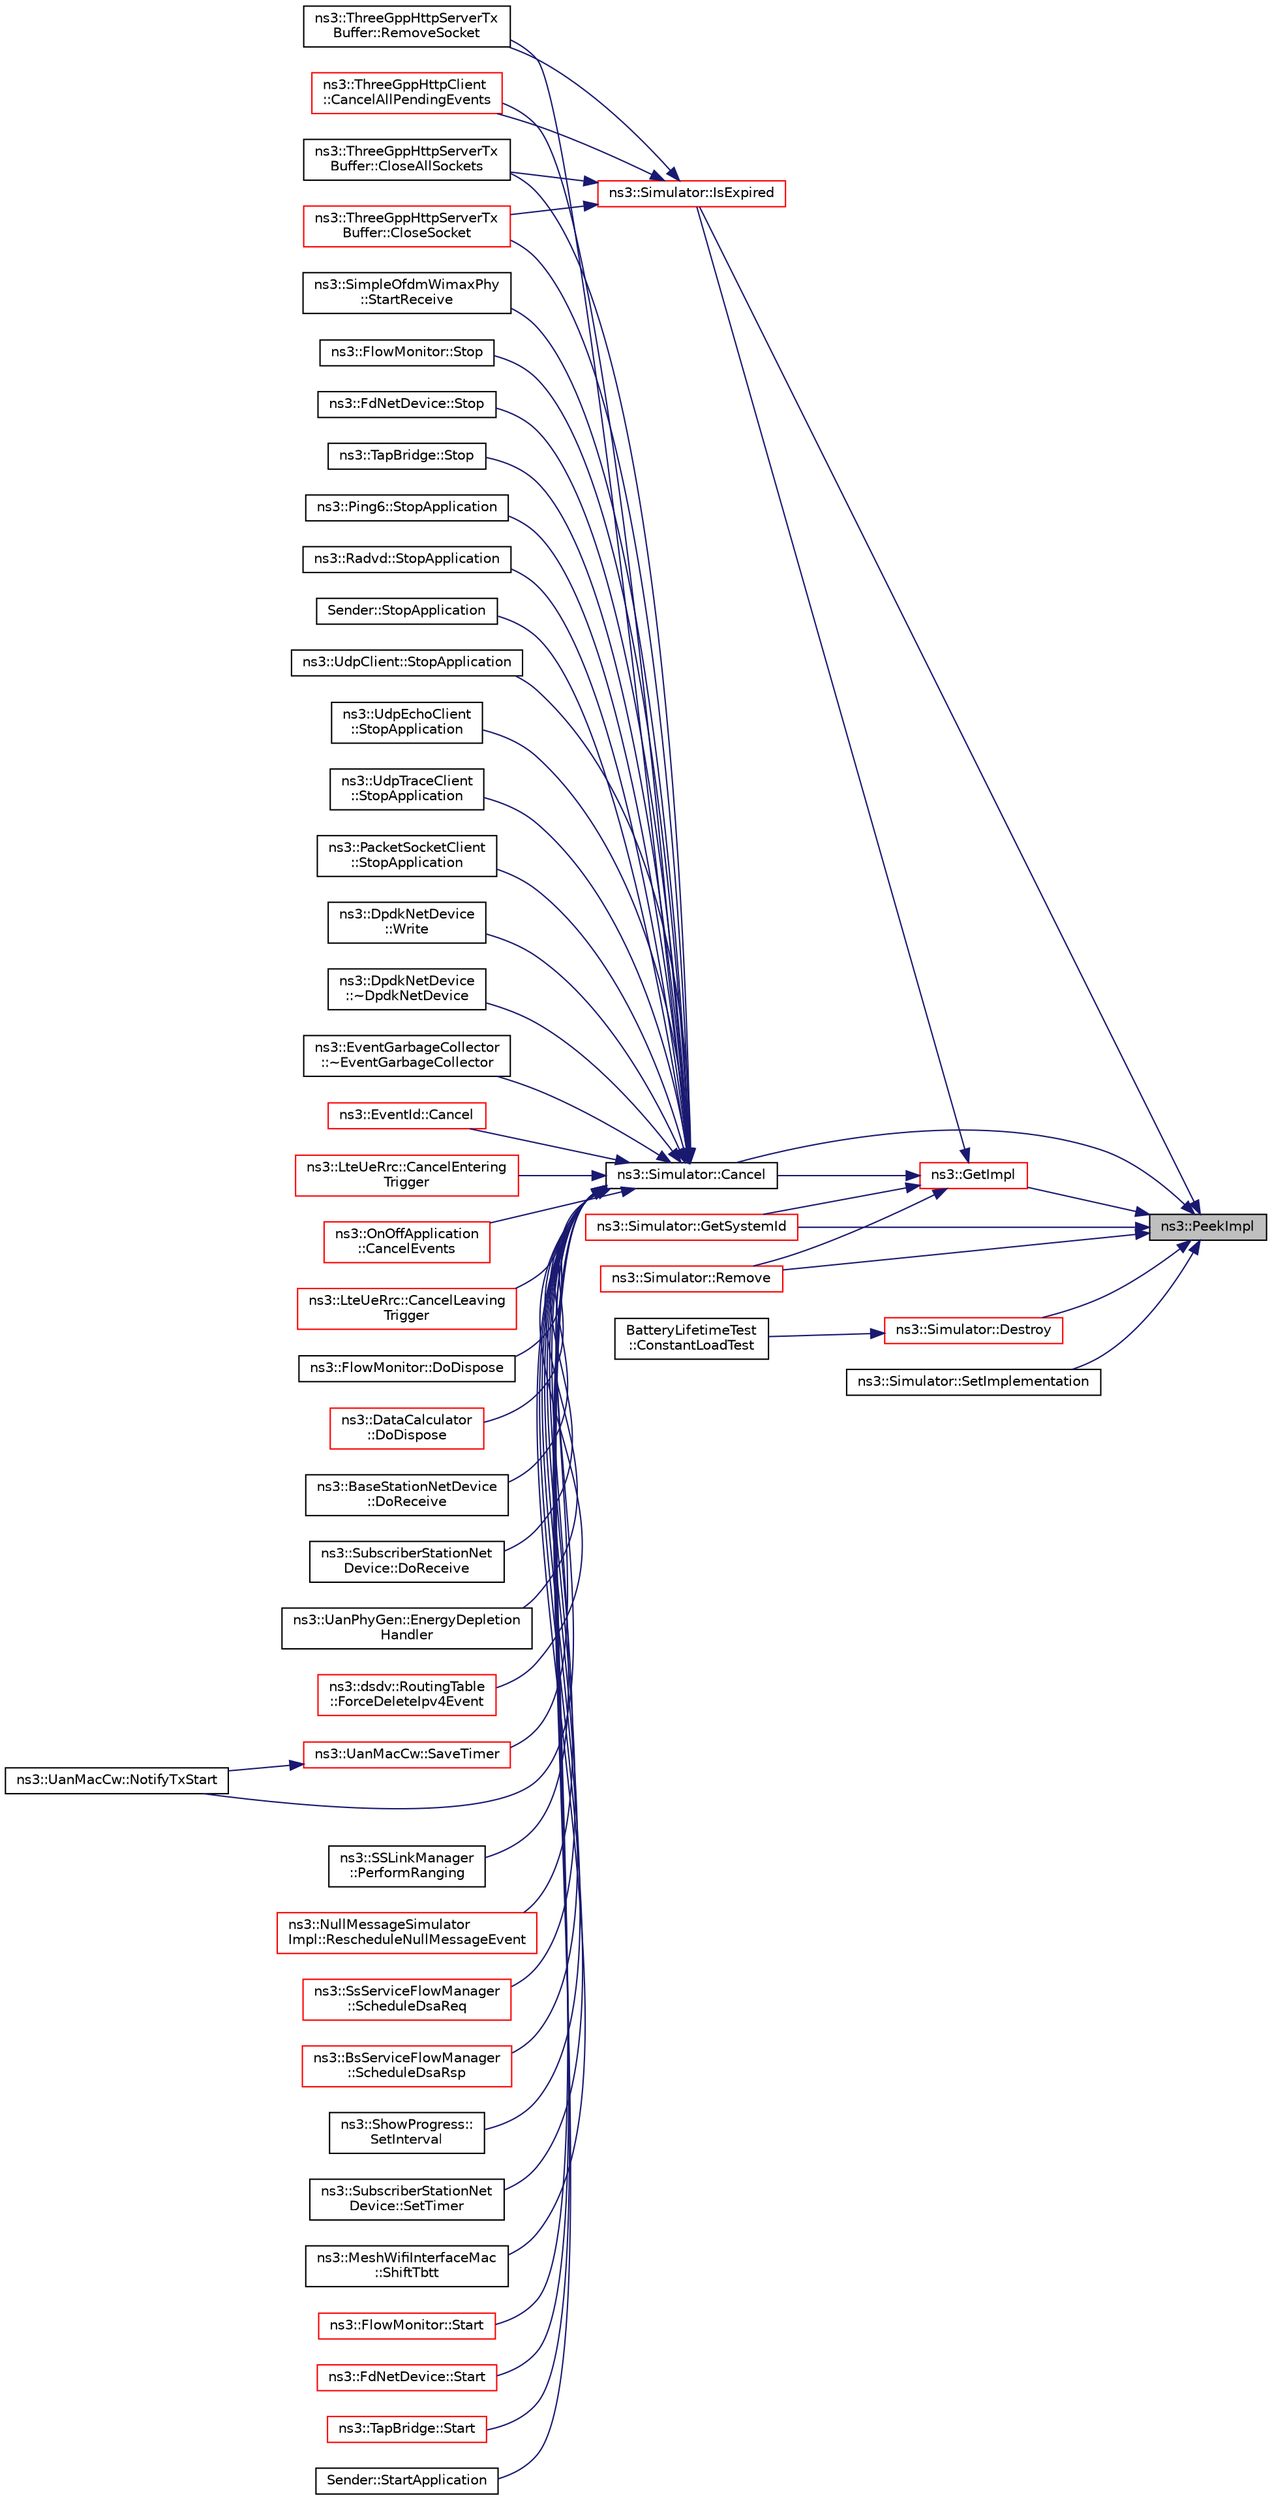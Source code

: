 digraph "ns3::PeekImpl"
{
 // LATEX_PDF_SIZE
  edge [fontname="Helvetica",fontsize="10",labelfontname="Helvetica",labelfontsize="10"];
  node [fontname="Helvetica",fontsize="10",shape=record];
  rankdir="RL";
  Node1 [label="ns3::PeekImpl",height=0.2,width=0.4,color="black", fillcolor="grey75", style="filled", fontcolor="black",tooltip="Get the static SimulatorImpl instance."];
  Node1 -> Node2 [dir="back",color="midnightblue",fontsize="10",style="solid",fontname="Helvetica"];
  Node2 [label="ns3::Simulator::Cancel",height=0.2,width=0.4,color="black", fillcolor="white", style="filled",URL="$classns3_1_1_simulator.html#a1b903a62d6117ef28f7ba3c6500689bf",tooltip="Set the cancel bit on this event: the event's associated function will not be invoked when it expires..."];
  Node2 -> Node3 [dir="back",color="midnightblue",fontsize="10",style="solid",fontname="Helvetica"];
  Node3 [label="ns3::DpdkNetDevice\l::~DpdkNetDevice",height=0.2,width=0.4,color="black", fillcolor="white", style="filled",URL="$classns3_1_1_dpdk_net_device.html#a34d2d295210e4e0a0fe615972c7b2fbc",tooltip="Destructor for the DpdkNetDevice."];
  Node2 -> Node4 [dir="back",color="midnightblue",fontsize="10",style="solid",fontname="Helvetica"];
  Node4 [label="ns3::EventGarbageCollector\l::~EventGarbageCollector",height=0.2,width=0.4,color="black", fillcolor="white", style="filled",URL="$classns3_1_1_event_garbage_collector.html#ad77d417d7db0bf411456bc8f94bd2b90",tooltip=" "];
  Node2 -> Node5 [dir="back",color="midnightblue",fontsize="10",style="solid",fontname="Helvetica"];
  Node5 [label="ns3::EventId::Cancel",height=0.2,width=0.4,color="red", fillcolor="white", style="filled",URL="$classns3_1_1_event_id.html#a993ae94e48e014e1afd47edb16db7a11",tooltip="This method is syntactic sugar for the ns3::Simulator::Cancel method."];
  Node2 -> Node504 [dir="back",color="midnightblue",fontsize="10",style="solid",fontname="Helvetica"];
  Node504 [label="ns3::ThreeGppHttpClient\l::CancelAllPendingEvents",height=0.2,width=0.4,color="red", fillcolor="white", style="filled",URL="$classns3_1_1_three_gpp_http_client.html#a86b8bdd3934110f7e15bb3f2fdcedcc4",tooltip="Cancels m_eventRequestMainObject, m_eventRequestEmbeddedObject, and m_eventParseMainObject."];
  Node2 -> Node510 [dir="back",color="midnightblue",fontsize="10",style="solid",fontname="Helvetica"];
  Node510 [label="ns3::LteUeRrc::CancelEntering\lTrigger",height=0.2,width=0.4,color="red", fillcolor="white", style="filled",URL="$classns3_1_1_lte_ue_rrc.html#a9221d85411de5dd375b71b44e3331c5c",tooltip="Clear all the waiting triggers in m_enteringTriggerQueue which are associated with the given measurem..."];
  Node2 -> Node519 [dir="back",color="midnightblue",fontsize="10",style="solid",fontname="Helvetica"];
  Node519 [label="ns3::OnOffApplication\l::CancelEvents",height=0.2,width=0.4,color="red", fillcolor="white", style="filled",URL="$classns3_1_1_on_off_application.html#afb253c6f54b73e7ca4599ad5541bce5c",tooltip="Cancel all pending events."];
  Node2 -> Node528 [dir="back",color="midnightblue",fontsize="10",style="solid",fontname="Helvetica"];
  Node528 [label="ns3::LteUeRrc::CancelLeaving\lTrigger",height=0.2,width=0.4,color="red", fillcolor="white", style="filled",URL="$classns3_1_1_lte_ue_rrc.html#a3e35c475cfb5361222f1556bfbd3111d",tooltip="Clear all the waiting triggers in m_leavingTriggerQueue which are associated with the given measureme..."];
  Node2 -> Node530 [dir="back",color="midnightblue",fontsize="10",style="solid",fontname="Helvetica"];
  Node530 [label="ns3::ThreeGppHttpServerTx\lBuffer::CloseAllSockets",height=0.2,width=0.4,color="black", fillcolor="white", style="filled",URL="$classns3_1_1_three_gpp_http_server_tx_buffer.html#a430ce0162f6c3b72dd7f7b54115815f3",tooltip="Close and remove all stored sockets, hence clearing the buffer."];
  Node2 -> Node531 [dir="back",color="midnightblue",fontsize="10",style="solid",fontname="Helvetica"];
  Node531 [label="ns3::ThreeGppHttpServerTx\lBuffer::CloseSocket",height=0.2,width=0.4,color="red", fillcolor="white", style="filled",URL="$classns3_1_1_three_gpp_http_server_tx_buffer.html#a97f0d9305b9477a34880f2e953a2593b",tooltip="Close and remove a socket and its associated transmission buffer, and then unset the socket's callbac..."];
  Node2 -> Node533 [dir="back",color="midnightblue",fontsize="10",style="solid",fontname="Helvetica"];
  Node533 [label="ns3::FlowMonitor::DoDispose",height=0.2,width=0.4,color="black", fillcolor="white", style="filled",URL="$classns3_1_1_flow_monitor.html#ace3e74ed05b18253c25e7c6db115cdec",tooltip="Destructor implementation."];
  Node2 -> Node534 [dir="back",color="midnightblue",fontsize="10",style="solid",fontname="Helvetica"];
  Node534 [label="ns3::DataCalculator\l::DoDispose",height=0.2,width=0.4,color="red", fillcolor="white", style="filled",URL="$classns3_1_1_data_calculator.html#ab131de1ac0b2259992b1aeaca778c75b",tooltip="Destructor implementation."];
  Node2 -> Node540 [dir="back",color="midnightblue",fontsize="10",style="solid",fontname="Helvetica"];
  Node540 [label="ns3::BaseStationNetDevice\l::DoReceive",height=0.2,width=0.4,color="black", fillcolor="white", style="filled",URL="$classns3_1_1_base_station_net_device.html#a0a6bf3deb17ab1adde07a1ed62875067",tooltip="Receive packet."];
  Node2 -> Node541 [dir="back",color="midnightblue",fontsize="10",style="solid",fontname="Helvetica"];
  Node541 [label="ns3::SubscriberStationNet\lDevice::DoReceive",height=0.2,width=0.4,color="black", fillcolor="white", style="filled",URL="$classns3_1_1_subscriber_station_net_device.html#a2cdd421837891adea005eb7cde668a1f",tooltip="Receive a packet."];
  Node2 -> Node542 [dir="back",color="midnightblue",fontsize="10",style="solid",fontname="Helvetica"];
  Node542 [label="ns3::UanPhyGen::EnergyDepletion\lHandler",height=0.2,width=0.4,color="black", fillcolor="white", style="filled",URL="$classns3_1_1_uan_phy_gen.html#a9fc9ae8608f76b03504e72f555e72aa8",tooltip="Handle the energy depletion event."];
  Node2 -> Node543 [dir="back",color="midnightblue",fontsize="10",style="solid",fontname="Helvetica"];
  Node543 [label="ns3::dsdv::RoutingTable\l::ForceDeleteIpv4Event",height=0.2,width=0.4,color="red", fillcolor="white", style="filled",URL="$classns3_1_1dsdv_1_1_routing_table.html#a39f4b7725caafbc6cd9f7c5821470d51",tooltip="Force delete an update waiting for settling time to complete as a better update to same destination w..."];
  Node2 -> Node548 [dir="back",color="midnightblue",fontsize="10",style="solid",fontname="Helvetica"];
  Node548 [label="ns3::UanMacCw::NotifyTxStart",height=0.2,width=0.4,color="black", fillcolor="white", style="filled",URL="$classns3_1_1_uan_mac_cw.html#a1b2946271fb366ede005bd76d8a841ec",tooltip="Called when transmission starts from Phy object."];
  Node2 -> Node549 [dir="back",color="midnightblue",fontsize="10",style="solid",fontname="Helvetica"];
  Node549 [label="ns3::SSLinkManager\l::PerformRanging",height=0.2,width=0.4,color="black", fillcolor="white", style="filled",URL="$classns3_1_1_s_s_link_manager.html#acd42fe66d1a247c52410fb6082e994d1",tooltip="Perform ranging."];
  Node2 -> Node550 [dir="back",color="midnightblue",fontsize="10",style="solid",fontname="Helvetica"];
  Node550 [label="ns3::ThreeGppHttpServerTx\lBuffer::RemoveSocket",height=0.2,width=0.4,color="black", fillcolor="white", style="filled",URL="$classns3_1_1_three_gpp_http_server_tx_buffer.html#afdeeacae085b41b4fe3d1f700d0499d2",tooltip="Remove a socket and its associated transmission buffer, and then unset the socket's callbacks to prev..."];
  Node2 -> Node551 [dir="back",color="midnightblue",fontsize="10",style="solid",fontname="Helvetica"];
  Node551 [label="ns3::NullMessageSimulator\lImpl::RescheduleNullMessageEvent",height=0.2,width=0.4,color="red", fillcolor="white", style="filled",URL="$classns3_1_1_null_message_simulator_impl.html#addc65b52a532801e4f2dc1fdffce2a66",tooltip=" "];
  Node2 -> Node554 [dir="back",color="midnightblue",fontsize="10",style="solid",fontname="Helvetica"];
  Node554 [label="ns3::UanMacCw::SaveTimer",height=0.2,width=0.4,color="red", fillcolor="white", style="filled",URL="$classns3_1_1_uan_mac_cw.html#adf36d5205c9faa7ed420ba1dce1114b2",tooltip="Cancel SendEvent and save remaining delay."];
  Node554 -> Node548 [dir="back",color="midnightblue",fontsize="10",style="solid",fontname="Helvetica"];
  Node2 -> Node557 [dir="back",color="midnightblue",fontsize="10",style="solid",fontname="Helvetica"];
  Node557 [label="ns3::SsServiceFlowManager\l::ScheduleDsaReq",height=0.2,width=0.4,color="red", fillcolor="white", style="filled",URL="$classns3_1_1_ss_service_flow_manager.html#a052a9d96dea7f79a7408d19a9a20b875",tooltip="Schedule DSA response."];
  Node2 -> Node560 [dir="back",color="midnightblue",fontsize="10",style="solid",fontname="Helvetica"];
  Node560 [label="ns3::BsServiceFlowManager\l::ScheduleDsaRsp",height=0.2,width=0.4,color="red", fillcolor="white", style="filled",URL="$classns3_1_1_bs_service_flow_manager.html#a70acd126e153faa38588075406ec1d5b",tooltip="Create DSA response function."];
  Node2 -> Node562 [dir="back",color="midnightblue",fontsize="10",style="solid",fontname="Helvetica"];
  Node562 [label="ns3::ShowProgress::\lSetInterval",height=0.2,width=0.4,color="black", fillcolor="white", style="filled",URL="$classns3_1_1_show_progress.html#ad654c9631d39ccc4f914ef32f98c626b",tooltip="Set the target update interval, in wallclock time."];
  Node2 -> Node563 [dir="back",color="midnightblue",fontsize="10",style="solid",fontname="Helvetica"];
  Node563 [label="ns3::SubscriberStationNet\lDevice::SetTimer",height=0.2,width=0.4,color="black", fillcolor="white", style="filled",URL="$classns3_1_1_subscriber_station_net_device.html#a6eecf760ab983e9d6d44c76d356fce9b",tooltip="Set timer."];
  Node2 -> Node386 [dir="back",color="midnightblue",fontsize="10",style="solid",fontname="Helvetica"];
  Node386 [label="ns3::MeshWifiInterfaceMac\l::ShiftTbtt",height=0.2,width=0.4,color="black", fillcolor="white", style="filled",URL="$classns3_1_1_mesh_wifi_interface_mac.html#a3390bb70ec47d738f6ffb37c476bbcfc",tooltip="Shift TBTT."];
  Node2 -> Node564 [dir="back",color="midnightblue",fontsize="10",style="solid",fontname="Helvetica"];
  Node564 [label="ns3::FlowMonitor::Start",height=0.2,width=0.4,color="red", fillcolor="white", style="filled",URL="$classns3_1_1_flow_monitor.html#a32cb7ddc6d0956518a59f7ed91de7f6d",tooltip="Set the time, counting from the current time, from which to start monitoring flows."];
  Node2 -> Node567 [dir="back",color="midnightblue",fontsize="10",style="solid",fontname="Helvetica"];
  Node567 [label="ns3::FdNetDevice::Start",height=0.2,width=0.4,color="red", fillcolor="white", style="filled",URL="$classns3_1_1_fd_net_device.html#a32bda505142d81a4092048bf200ee6fc",tooltip="Set a start time for the device."];
  Node2 -> Node569 [dir="back",color="midnightblue",fontsize="10",style="solid",fontname="Helvetica"];
  Node569 [label="ns3::TapBridge::Start",height=0.2,width=0.4,color="red", fillcolor="white", style="filled",URL="$classns3_1_1_tap_bridge.html#a729662b8454d1c8202add94ebf389bb9",tooltip="Set a start time for the device."];
  Node2 -> Node571 [dir="back",color="midnightblue",fontsize="10",style="solid",fontname="Helvetica"];
  Node571 [label="Sender::StartApplication",height=0.2,width=0.4,color="black", fillcolor="white", style="filled",URL="$class_sender.html#a6ddb1e43ae44d714a30f5184ad427b5f",tooltip="Application specific startup code."];
  Node2 -> Node572 [dir="back",color="midnightblue",fontsize="10",style="solid",fontname="Helvetica"];
  Node572 [label="ns3::SimpleOfdmWimaxPhy\l::StartReceive",height=0.2,width=0.4,color="black", fillcolor="white", style="filled",URL="$classns3_1_1_simple_ofdm_wimax_phy.html#afd0ada1680b119d166fb3cf65d804f13",tooltip="start the reception of a fec block"];
  Node2 -> Node573 [dir="back",color="midnightblue",fontsize="10",style="solid",fontname="Helvetica"];
  Node573 [label="ns3::FlowMonitor::Stop",height=0.2,width=0.4,color="black", fillcolor="white", style="filled",URL="$classns3_1_1_flow_monitor.html#a8b6fba3b1978adf6747189d7b2a3d2cc",tooltip="Set the time, counting from the current time, from which to stop monitoring flows."];
  Node2 -> Node574 [dir="back",color="midnightblue",fontsize="10",style="solid",fontname="Helvetica"];
  Node574 [label="ns3::FdNetDevice::Stop",height=0.2,width=0.4,color="black", fillcolor="white", style="filled",URL="$classns3_1_1_fd_net_device.html#a6849d18a8f1ed78077207057dce6c7ca",tooltip="Set a stop time for the device."];
  Node2 -> Node575 [dir="back",color="midnightblue",fontsize="10",style="solid",fontname="Helvetica"];
  Node575 [label="ns3::TapBridge::Stop",height=0.2,width=0.4,color="black", fillcolor="white", style="filled",URL="$classns3_1_1_tap_bridge.html#ab94057d00c75768838fe783eaff278e3",tooltip="Set a stop time for the device."];
  Node2 -> Node576 [dir="back",color="midnightblue",fontsize="10",style="solid",fontname="Helvetica"];
  Node576 [label="ns3::Ping6::StopApplication",height=0.2,width=0.4,color="black", fillcolor="white", style="filled",URL="$classns3_1_1_ping6.html#a825748c9021a08f526de4373a920861d",tooltip="Stop the application."];
  Node2 -> Node577 [dir="back",color="midnightblue",fontsize="10",style="solid",fontname="Helvetica"];
  Node577 [label="ns3::Radvd::StopApplication",height=0.2,width=0.4,color="black", fillcolor="white", style="filled",URL="$classns3_1_1_radvd.html#a8aaf0b7f7329e72a67f1293b01e60341",tooltip="Stop the application."];
  Node2 -> Node578 [dir="back",color="midnightblue",fontsize="10",style="solid",fontname="Helvetica"];
  Node578 [label="Sender::StopApplication",height=0.2,width=0.4,color="black", fillcolor="white", style="filled",URL="$class_sender.html#afa908d9d4defee077723f2928c0b3bd5",tooltip="Application specific shutdown code."];
  Node2 -> Node579 [dir="back",color="midnightblue",fontsize="10",style="solid",fontname="Helvetica"];
  Node579 [label="ns3::UdpClient::StopApplication",height=0.2,width=0.4,color="black", fillcolor="white", style="filled",URL="$classns3_1_1_udp_client.html#affb385b7a19c3dc83359787d55226712",tooltip="Application specific shutdown code."];
  Node2 -> Node580 [dir="back",color="midnightblue",fontsize="10",style="solid",fontname="Helvetica"];
  Node580 [label="ns3::UdpEchoClient\l::StopApplication",height=0.2,width=0.4,color="black", fillcolor="white", style="filled",URL="$classns3_1_1_udp_echo_client.html#ae7aba9059fa05430d62583804f1504c6",tooltip="Application specific shutdown code."];
  Node2 -> Node581 [dir="back",color="midnightblue",fontsize="10",style="solid",fontname="Helvetica"];
  Node581 [label="ns3::UdpTraceClient\l::StopApplication",height=0.2,width=0.4,color="black", fillcolor="white", style="filled",URL="$structns3_1_1_udp_trace_client.html#a29693203c27eb211932a0955934bfe7f",tooltip="Application specific shutdown code."];
  Node2 -> Node582 [dir="back",color="midnightblue",fontsize="10",style="solid",fontname="Helvetica"];
  Node582 [label="ns3::PacketSocketClient\l::StopApplication",height=0.2,width=0.4,color="black", fillcolor="white", style="filled",URL="$classns3_1_1_packet_socket_client.html#ac5a664a8c6265dafd8e45b5897d27545",tooltip="Application specific shutdown code."];
  Node2 -> Node583 [dir="back",color="midnightblue",fontsize="10",style="solid",fontname="Helvetica"];
  Node583 [label="ns3::DpdkNetDevice\l::Write",height=0.2,width=0.4,color="black", fillcolor="white", style="filled",URL="$classns3_1_1_dpdk_net_device.html#ae9aa24cd0471683b424a54a44e56e3ce",tooltip="Write packet data to device."];
  Node1 -> Node584 [dir="back",color="midnightblue",fontsize="10",style="solid",fontname="Helvetica"];
  Node584 [label="ns3::Simulator::Destroy",height=0.2,width=0.4,color="red", fillcolor="white", style="filled",URL="$classns3_1_1_simulator.html#a2a056e59a6623225df0957eda0ee8252",tooltip="Execute the events scheduled with ScheduleDestroy()."];
  Node584 -> Node585 [dir="back",color="midnightblue",fontsize="10",style="solid",fontname="Helvetica"];
  Node585 [label="BatteryLifetimeTest\l::ConstantLoadTest",height=0.2,width=0.4,color="black", fillcolor="white", style="filled",URL="$class_battery_lifetime_test.html#a5cfb6c588872035454feb525491b1d52",tooltip=" "];
  Node1 -> Node620 [dir="back",color="midnightblue",fontsize="10",style="solid",fontname="Helvetica"];
  Node620 [label="ns3::GetImpl",height=0.2,width=0.4,color="red", fillcolor="white", style="filled",URL="$group__simulator.html#ga42eb4eddad41528d4d99794a3dae3fd0",tooltip="Get the SimulatorImpl singleton."];
  Node620 -> Node2 [dir="back",color="midnightblue",fontsize="10",style="solid",fontname="Helvetica"];
  Node620 -> Node788 [dir="back",color="midnightblue",fontsize="10",style="solid",fontname="Helvetica"];
  Node788 [label="ns3::Simulator::GetSystemId",height=0.2,width=0.4,color="red", fillcolor="white", style="filled",URL="$classns3_1_1_simulator.html#ac956436096243081b306fe4d95040d42",tooltip="Get the system id of this simulator."];
  Node620 -> Node790 [dir="back",color="midnightblue",fontsize="10",style="solid",fontname="Helvetica"];
  Node790 [label="ns3::Simulator::IsExpired",height=0.2,width=0.4,color="red", fillcolor="white", style="filled",URL="$classns3_1_1_simulator.html#a83ac8425c319a29b64f6d3b2ffc61e9c",tooltip="Check if an event has already run or been cancelled."];
  Node790 -> Node504 [dir="back",color="midnightblue",fontsize="10",style="solid",fontname="Helvetica"];
  Node790 -> Node530 [dir="back",color="midnightblue",fontsize="10",style="solid",fontname="Helvetica"];
  Node790 -> Node531 [dir="back",color="midnightblue",fontsize="10",style="solid",fontname="Helvetica"];
  Node790 -> Node550 [dir="back",color="midnightblue",fontsize="10",style="solid",fontname="Helvetica"];
  Node620 -> Node2347 [dir="back",color="midnightblue",fontsize="10",style="solid",fontname="Helvetica"];
  Node2347 [label="ns3::Simulator::Remove",height=0.2,width=0.4,color="red", fillcolor="white", style="filled",URL="$classns3_1_1_simulator.html#ae30cacdda6cd0d5d62a8f2097b320506",tooltip="Remove an event from the event list."];
  Node1 -> Node788 [dir="back",color="midnightblue",fontsize="10",style="solid",fontname="Helvetica"];
  Node1 -> Node790 [dir="back",color="midnightblue",fontsize="10",style="solid",fontname="Helvetica"];
  Node1 -> Node2347 [dir="back",color="midnightblue",fontsize="10",style="solid",fontname="Helvetica"];
  Node1 -> Node629 [dir="back",color="midnightblue",fontsize="10",style="solid",fontname="Helvetica"];
  Node629 [label="ns3::Simulator::SetImplementation",height=0.2,width=0.4,color="black", fillcolor="white", style="filled",URL="$classns3_1_1_simulator.html#ae9c56e0f229fd981f5fdf99650953473",tooltip=" "];
}
